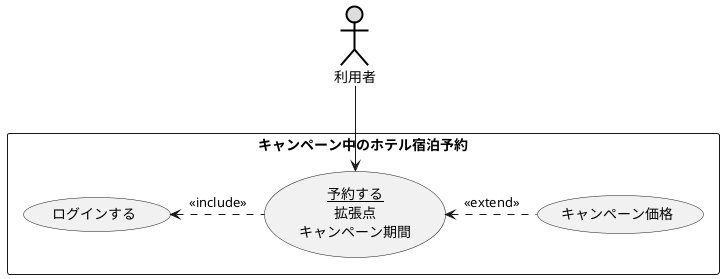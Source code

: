 @startuml ユースケース図
'left to right direction
actor 利用者#DDDDDD;line:black;line.bold;
rectangle キャンペーン中のホテル宿泊予約 {
usecase ログインする
usecase キャンペーン価格
usecase (<u>予約する</u>\n拡張点\nキャンペーン期間) as input
}
input <. (キャンペーン価格) : <<extend>>
ログインする <. input  : << include >>
利用者 --> input
@enduml